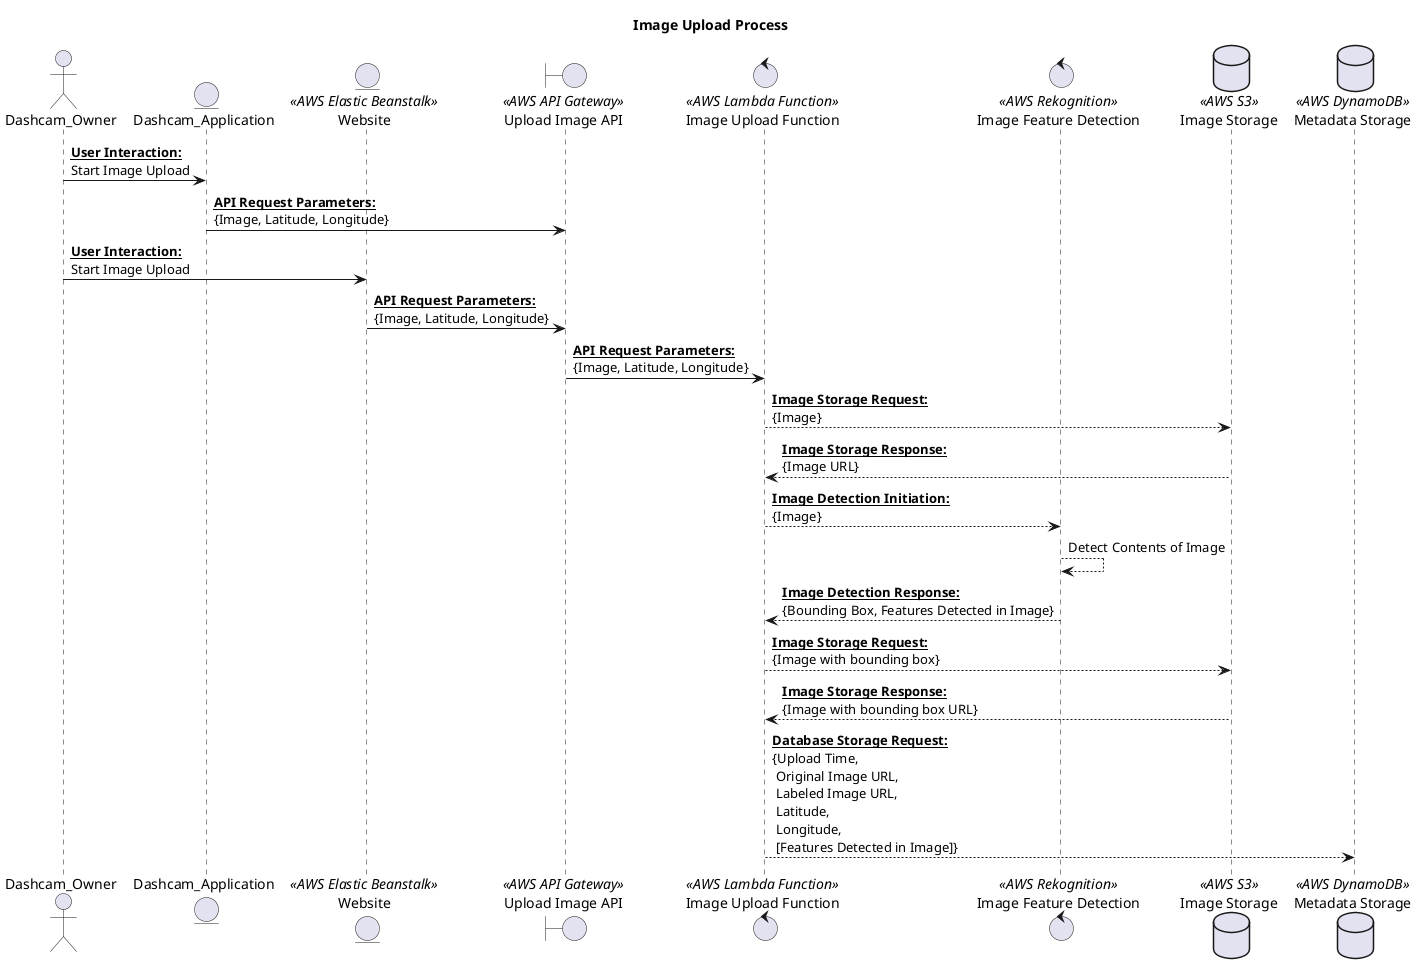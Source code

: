 @startuml
title Image Upload Process

actor       Dashcam_Owner 
entity      Dashcam_Application
entity      "Website" as Website << AWS Elastic Beanstalk>>
boundary    "Upload Image API" as Image_Upload_API << AWS API Gateway >>
control     "Image Upload Function" as Lambda_Upload_Function << AWS Lambda Function >>
control     "Image Feature Detection" as AWS_Rekognition << AWS Rekognition >>
database    "Image Storage" as AWS_S3 << AWS S3 >>
database    "Metadata Storage" as AWS_DynamoDB << AWS DynamoDB >>

Dashcam_Owner -> Dashcam_Application: __**User Interaction:**__\nStart Image Upload
Dashcam_Application -> Image_Upload_API: __**API Request Parameters:**__\n{Image, Latitude, Longitude}
Dashcam_Owner -> Website: __**User Interaction:**__\nStart Image Upload
Website -> Image_Upload_API: __**API Request Parameters:**__\n{Image, Latitude, Longitude}
Image_Upload_API -> Lambda_Upload_Function: __**API Request Parameters:**__\n{Image, Latitude, Longitude}
Lambda_Upload_Function --> AWS_S3: __**Image Storage Request:**__\n{Image}
Lambda_Upload_Function <-- AWS_S3: __**Image Storage Response:**__\n{Image URL}
Lambda_Upload_Function --> AWS_Rekognition: __**Image Detection Initiation:**__\n{Image}
AWS_Rekognition --> AWS_Rekognition: Detect Contents of Image
AWS_Rekognition --> Lambda_Upload_Function: __**Image Detection Response:**__\n{Bounding Box, Features Detected in Image}
Lambda_Upload_Function --> AWS_S3: __**Image Storage Request:**__\n{Image with bounding box}
Lambda_Upload_Function <-- AWS_S3: __**Image Storage Response:**__\n{Image with bounding box URL}
Lambda_Upload_Function --> AWS_DynamoDB: __**Database Storage Request:**__\n{Upload Time,\n Original Image URL,\n Labeled Image URL,\n Latitude,\n Longitude,\n [Features Detected in Image]}

@enduml